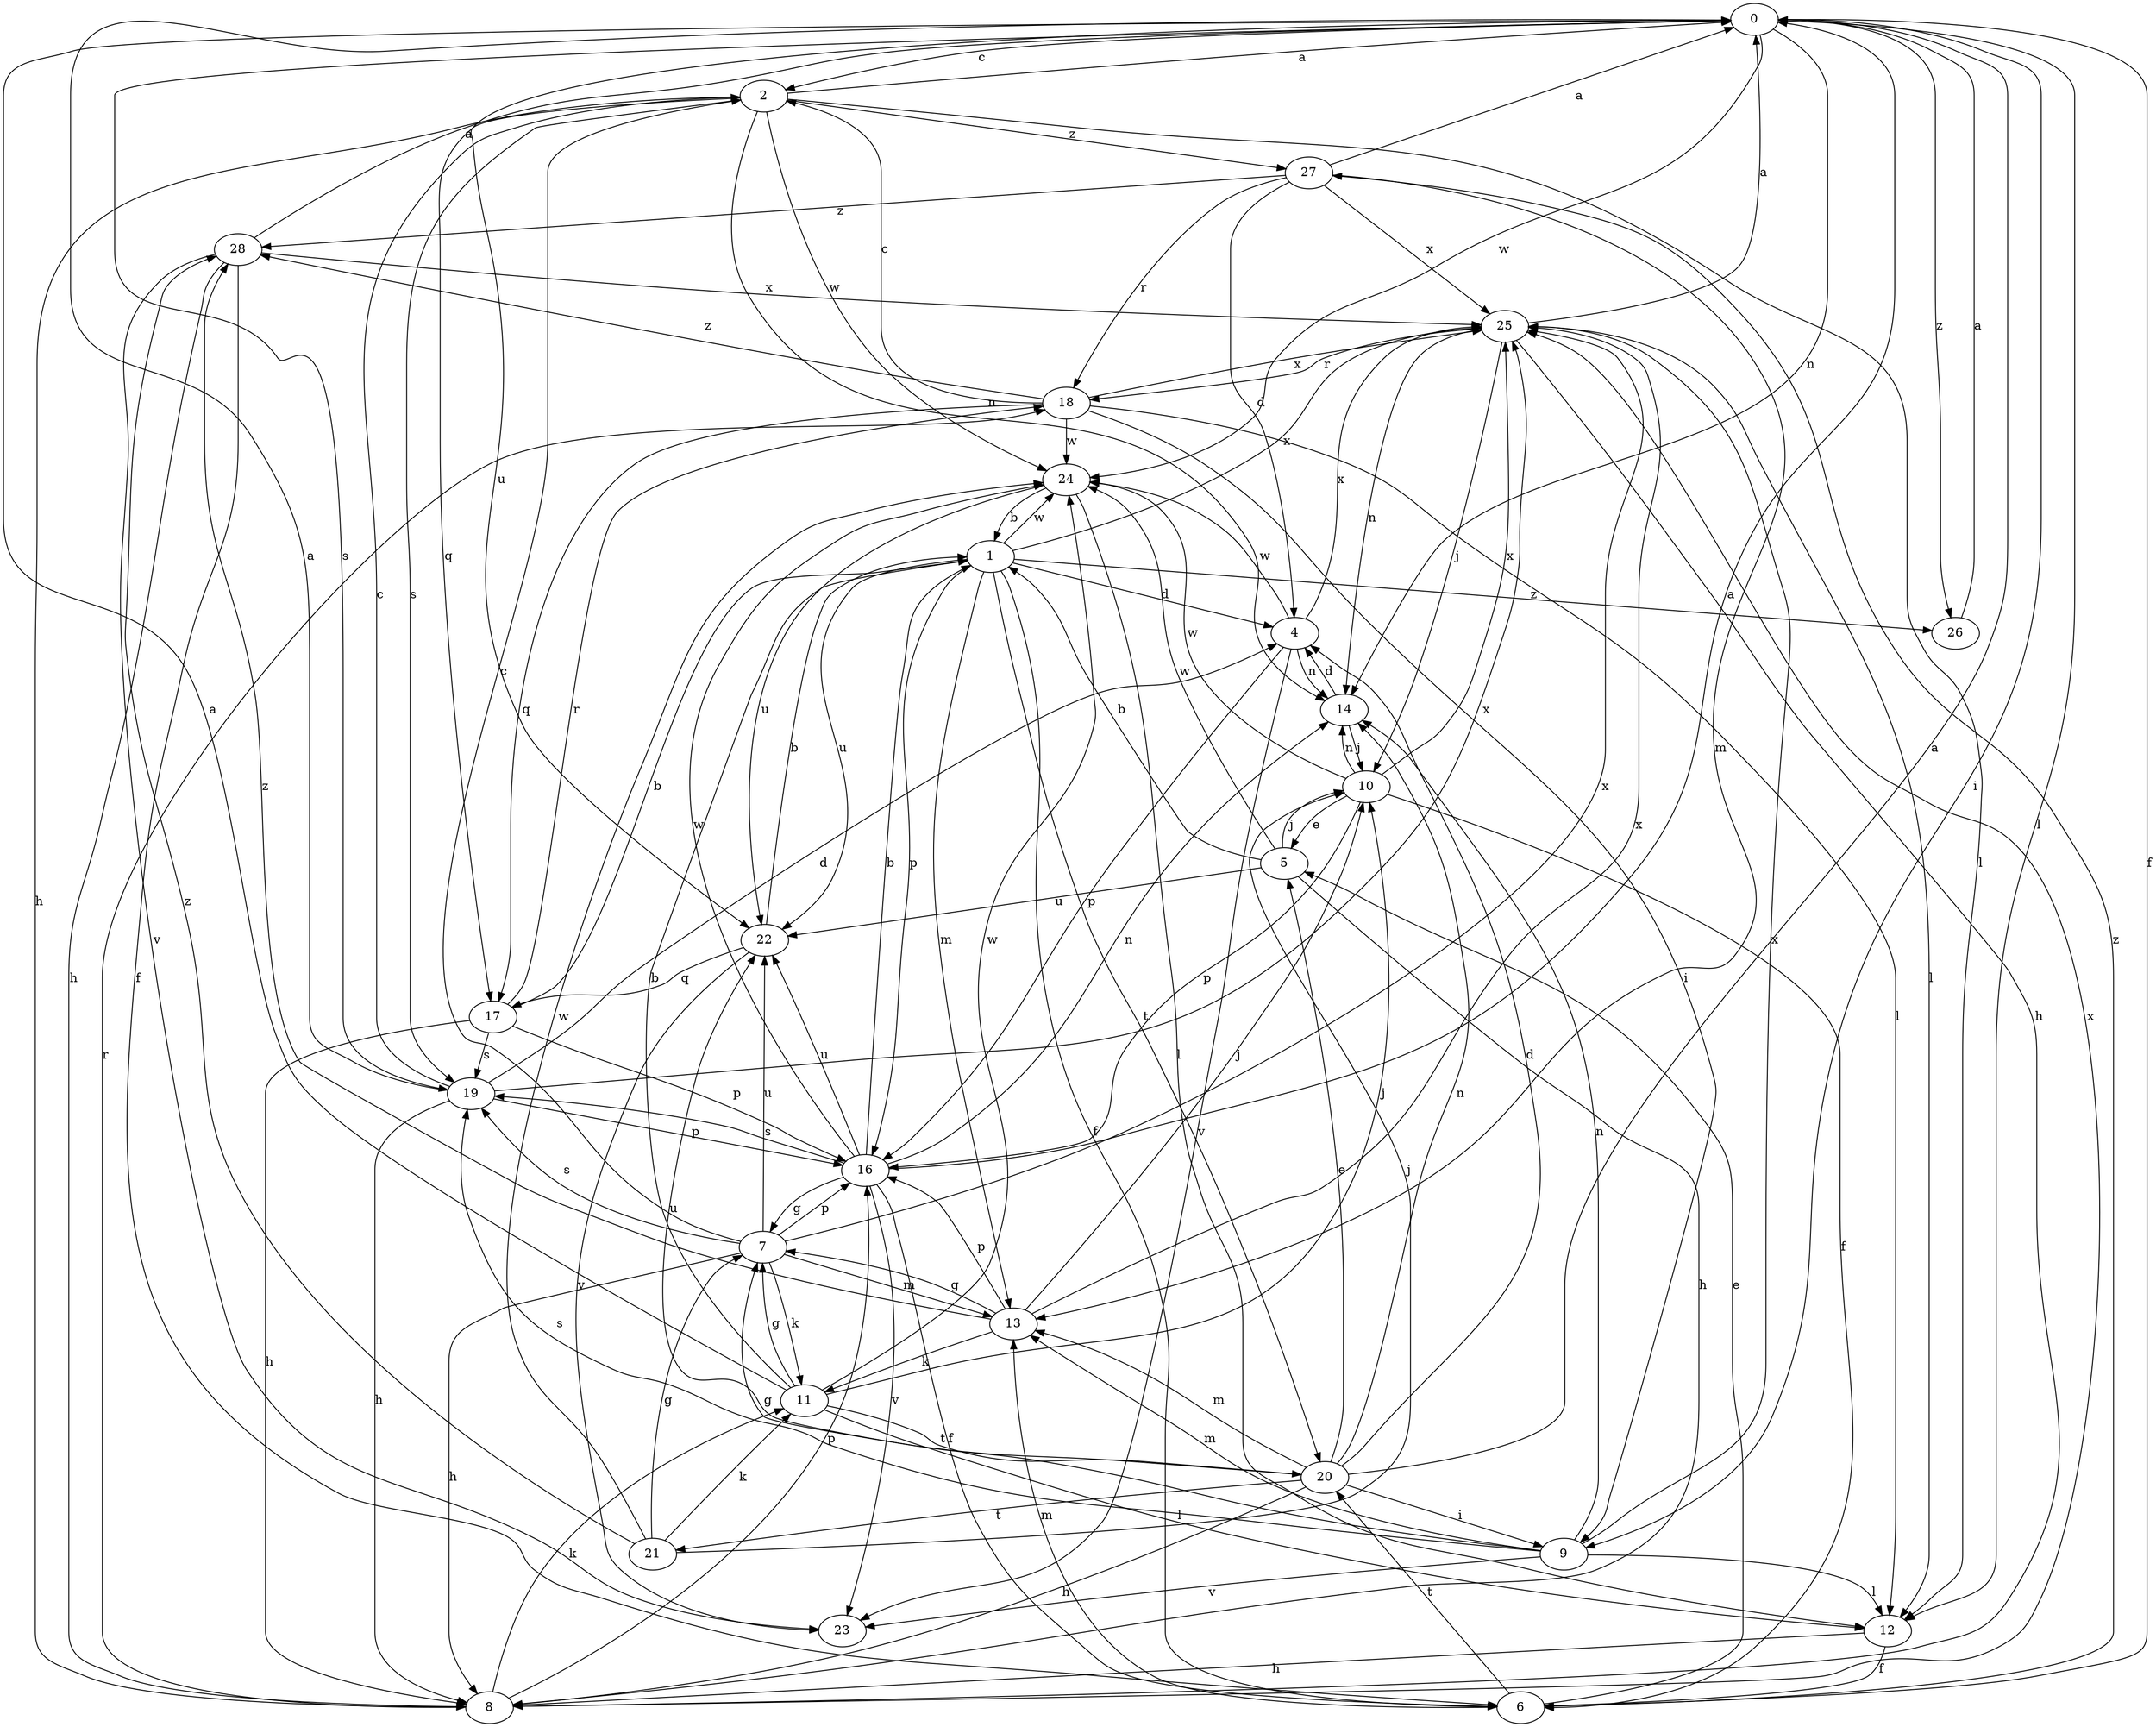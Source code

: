 strict digraph  {
0;
1;
2;
4;
5;
6;
7;
8;
9;
10;
11;
12;
13;
14;
16;
17;
18;
19;
20;
21;
22;
23;
24;
25;
26;
27;
28;
0 -> 2  [label=c];
0 -> 6  [label=f];
0 -> 9  [label=i];
0 -> 12  [label=l];
0 -> 14  [label=n];
0 -> 19  [label=s];
0 -> 22  [label=u];
0 -> 24  [label=w];
0 -> 26  [label=z];
1 -> 4  [label=d];
1 -> 6  [label=f];
1 -> 13  [label=m];
1 -> 16  [label=p];
1 -> 20  [label=t];
1 -> 22  [label=u];
1 -> 24  [label=w];
1 -> 25  [label=x];
1 -> 26  [label=z];
2 -> 0  [label=a];
2 -> 8  [label=h];
2 -> 12  [label=l];
2 -> 14  [label=n];
2 -> 17  [label=q];
2 -> 19  [label=s];
2 -> 24  [label=w];
2 -> 27  [label=z];
4 -> 14  [label=n];
4 -> 16  [label=p];
4 -> 23  [label=v];
4 -> 24  [label=w];
4 -> 25  [label=x];
5 -> 1  [label=b];
5 -> 8  [label=h];
5 -> 10  [label=j];
5 -> 22  [label=u];
5 -> 24  [label=w];
6 -> 5  [label=e];
6 -> 13  [label=m];
6 -> 20  [label=t];
6 -> 27  [label=z];
7 -> 2  [label=c];
7 -> 8  [label=h];
7 -> 11  [label=k];
7 -> 13  [label=m];
7 -> 16  [label=p];
7 -> 19  [label=s];
7 -> 22  [label=u];
7 -> 25  [label=x];
8 -> 11  [label=k];
8 -> 16  [label=p];
8 -> 18  [label=r];
8 -> 25  [label=x];
9 -> 7  [label=g];
9 -> 12  [label=l];
9 -> 13  [label=m];
9 -> 14  [label=n];
9 -> 19  [label=s];
9 -> 23  [label=v];
9 -> 25  [label=x];
10 -> 5  [label=e];
10 -> 6  [label=f];
10 -> 14  [label=n];
10 -> 16  [label=p];
10 -> 24  [label=w];
10 -> 25  [label=x];
11 -> 0  [label=a];
11 -> 1  [label=b];
11 -> 7  [label=g];
11 -> 10  [label=j];
11 -> 12  [label=l];
11 -> 20  [label=t];
11 -> 24  [label=w];
12 -> 6  [label=f];
12 -> 8  [label=h];
13 -> 7  [label=g];
13 -> 10  [label=j];
13 -> 11  [label=k];
13 -> 16  [label=p];
13 -> 25  [label=x];
13 -> 28  [label=z];
14 -> 4  [label=d];
14 -> 10  [label=j];
16 -> 0  [label=a];
16 -> 1  [label=b];
16 -> 6  [label=f];
16 -> 7  [label=g];
16 -> 14  [label=n];
16 -> 19  [label=s];
16 -> 22  [label=u];
16 -> 23  [label=v];
16 -> 24  [label=w];
17 -> 1  [label=b];
17 -> 8  [label=h];
17 -> 16  [label=p];
17 -> 18  [label=r];
17 -> 19  [label=s];
18 -> 2  [label=c];
18 -> 9  [label=i];
18 -> 12  [label=l];
18 -> 17  [label=q];
18 -> 24  [label=w];
18 -> 25  [label=x];
18 -> 28  [label=z];
19 -> 0  [label=a];
19 -> 2  [label=c];
19 -> 4  [label=d];
19 -> 8  [label=h];
19 -> 16  [label=p];
19 -> 25  [label=x];
20 -> 0  [label=a];
20 -> 4  [label=d];
20 -> 5  [label=e];
20 -> 8  [label=h];
20 -> 9  [label=i];
20 -> 13  [label=m];
20 -> 14  [label=n];
20 -> 21  [label=t];
20 -> 22  [label=u];
21 -> 7  [label=g];
21 -> 10  [label=j];
21 -> 11  [label=k];
21 -> 24  [label=w];
21 -> 28  [label=z];
22 -> 1  [label=b];
22 -> 17  [label=q];
22 -> 23  [label=v];
24 -> 1  [label=b];
24 -> 12  [label=l];
24 -> 22  [label=u];
25 -> 0  [label=a];
25 -> 8  [label=h];
25 -> 10  [label=j];
25 -> 12  [label=l];
25 -> 14  [label=n];
25 -> 18  [label=r];
26 -> 0  [label=a];
27 -> 0  [label=a];
27 -> 4  [label=d];
27 -> 13  [label=m];
27 -> 18  [label=r];
27 -> 25  [label=x];
27 -> 28  [label=z];
28 -> 0  [label=a];
28 -> 6  [label=f];
28 -> 8  [label=h];
28 -> 23  [label=v];
28 -> 25  [label=x];
}
